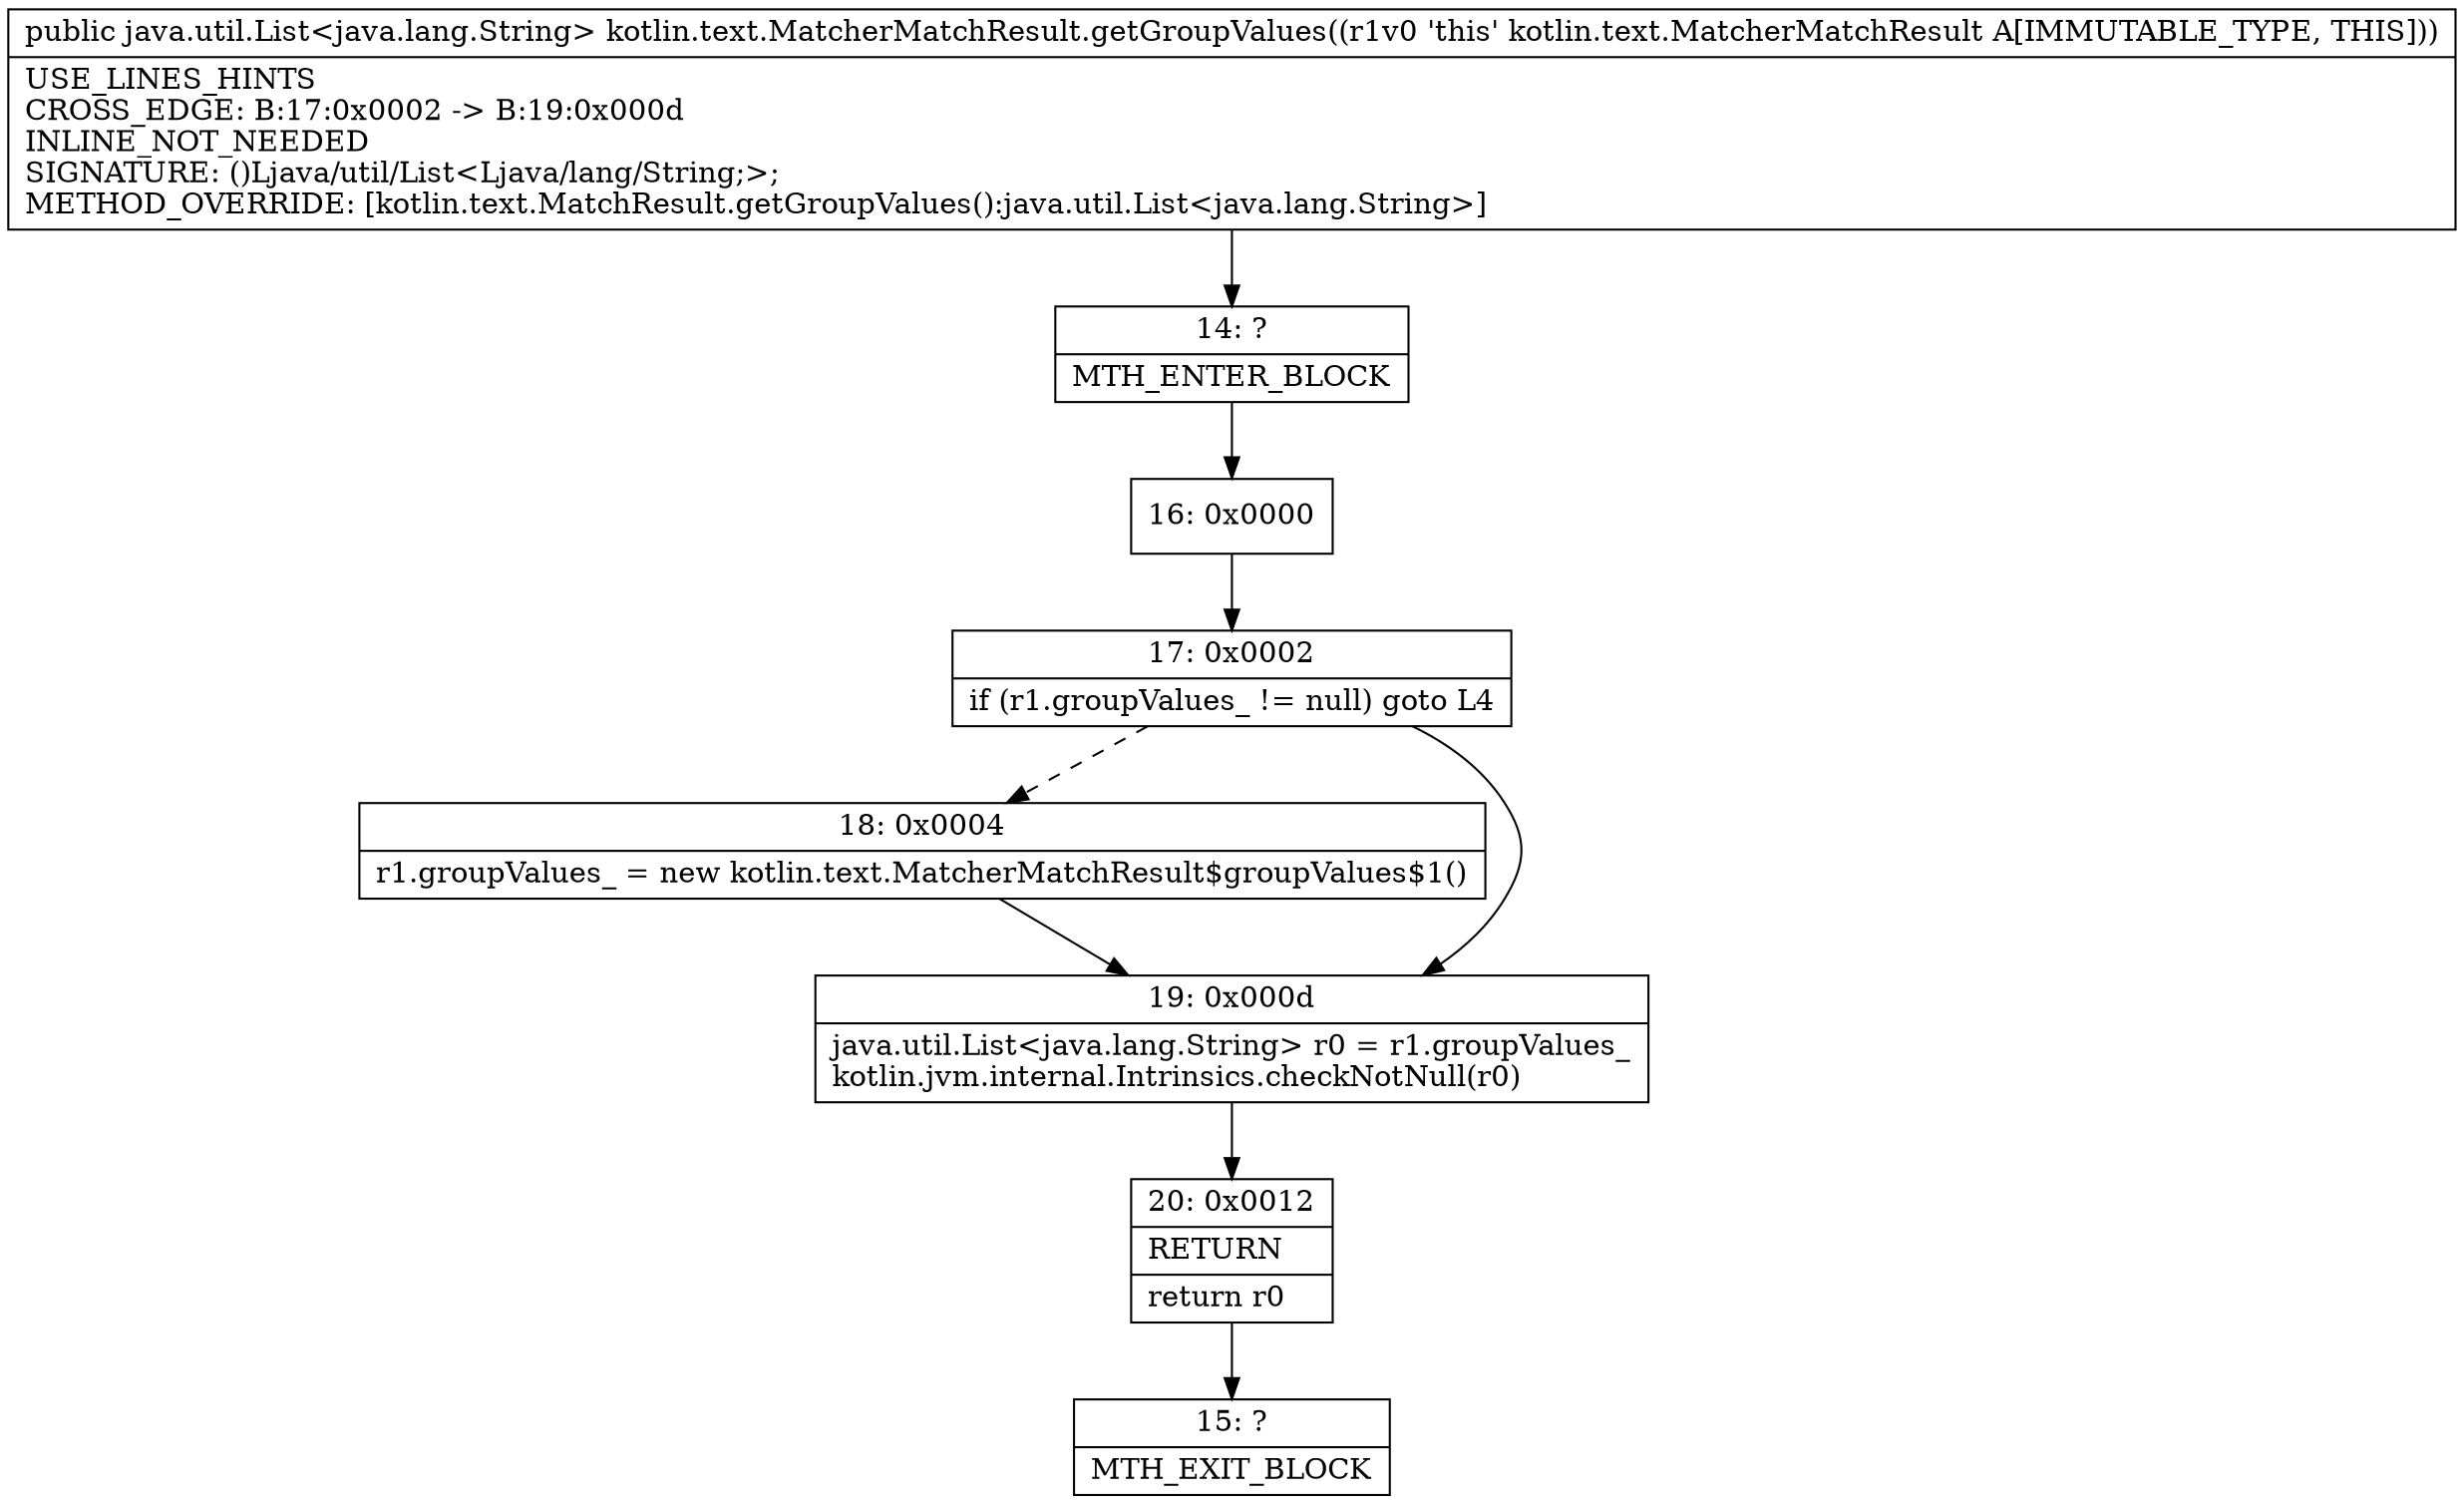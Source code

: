 digraph "CFG forkotlin.text.MatcherMatchResult.getGroupValues()Ljava\/util\/List;" {
Node_14 [shape=record,label="{14\:\ ?|MTH_ENTER_BLOCK\l}"];
Node_16 [shape=record,label="{16\:\ 0x0000}"];
Node_17 [shape=record,label="{17\:\ 0x0002|if (r1.groupValues_ != null) goto L4\l}"];
Node_18 [shape=record,label="{18\:\ 0x0004|r1.groupValues_ = new kotlin.text.MatcherMatchResult$groupValues$1()\l}"];
Node_19 [shape=record,label="{19\:\ 0x000d|java.util.List\<java.lang.String\> r0 = r1.groupValues_\lkotlin.jvm.internal.Intrinsics.checkNotNull(r0)\l}"];
Node_20 [shape=record,label="{20\:\ 0x0012|RETURN\l|return r0\l}"];
Node_15 [shape=record,label="{15\:\ ?|MTH_EXIT_BLOCK\l}"];
MethodNode[shape=record,label="{public java.util.List\<java.lang.String\> kotlin.text.MatcherMatchResult.getGroupValues((r1v0 'this' kotlin.text.MatcherMatchResult A[IMMUTABLE_TYPE, THIS]))  | USE_LINES_HINTS\lCROSS_EDGE: B:17:0x0002 \-\> B:19:0x000d\lINLINE_NOT_NEEDED\lSIGNATURE: ()Ljava\/util\/List\<Ljava\/lang\/String;\>;\lMETHOD_OVERRIDE: [kotlin.text.MatchResult.getGroupValues():java.util.List\<java.lang.String\>]\l}"];
MethodNode -> Node_14;Node_14 -> Node_16;
Node_16 -> Node_17;
Node_17 -> Node_18[style=dashed];
Node_17 -> Node_19;
Node_18 -> Node_19;
Node_19 -> Node_20;
Node_20 -> Node_15;
}

